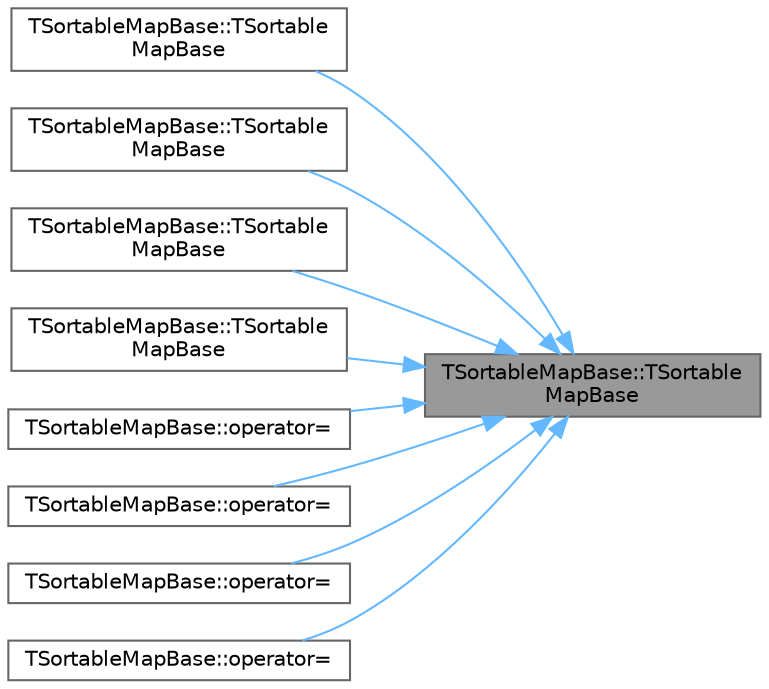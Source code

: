 digraph "TSortableMapBase::TSortableMapBase"
{
 // INTERACTIVE_SVG=YES
 // LATEX_PDF_SIZE
  bgcolor="transparent";
  edge [fontname=Helvetica,fontsize=10,labelfontname=Helvetica,labelfontsize=10];
  node [fontname=Helvetica,fontsize=10,shape=box,height=0.2,width=0.4];
  rankdir="RL";
  Node1 [id="Node000001",label="TSortableMapBase::TSortable\lMapBase",height=0.2,width=0.4,color="gray40", fillcolor="grey60", style="filled", fontcolor="black",tooltip=" "];
  Node1 -> Node2 [id="edge1_Node000001_Node000002",dir="back",color="steelblue1",style="solid",tooltip=" "];
  Node2 [id="Node000002",label="TSortableMapBase::TSortable\lMapBase",height=0.2,width=0.4,color="grey40", fillcolor="white", style="filled",URL="$de/df5/classTSortableMapBase.html#a2b7babafb541a8482066611dc5e57c04",tooltip=" "];
  Node1 -> Node3 [id="edge2_Node000001_Node000003",dir="back",color="steelblue1",style="solid",tooltip=" "];
  Node3 [id="Node000003",label="TSortableMapBase::TSortable\lMapBase",height=0.2,width=0.4,color="grey40", fillcolor="white", style="filled",URL="$de/df5/classTSortableMapBase.html#ae24f4e56ddc55066328ae27e646773ca",tooltip="Constructor for copying elements from a TMap with a different SetAllocator."];
  Node1 -> Node4 [id="edge3_Node000001_Node000004",dir="back",color="steelblue1",style="solid",tooltip=" "];
  Node4 [id="Node000004",label="TSortableMapBase::TSortable\lMapBase",height=0.2,width=0.4,color="grey40", fillcolor="white", style="filled",URL="$de/df5/classTSortableMapBase.html#a22dd87dc4362b8b65df78fbdf3414904",tooltip=" "];
  Node1 -> Node5 [id="edge4_Node000001_Node000005",dir="back",color="steelblue1",style="solid",tooltip=" "];
  Node5 [id="Node000005",label="TSortableMapBase::TSortable\lMapBase",height=0.2,width=0.4,color="grey40", fillcolor="white", style="filled",URL="$de/df5/classTSortableMapBase.html#a3a84e4767008e2b34b663e7c590a4076",tooltip="Constructor for moving elements from a TMap with a different SetAllocator."];
  Node1 -> Node6 [id="edge5_Node000001_Node000006",dir="back",color="steelblue1",style="solid",tooltip=" "];
  Node6 [id="Node000006",label="TSortableMapBase::operator=",height=0.2,width=0.4,color="grey40", fillcolor="white", style="filled",URL="$de/df5/classTSortableMapBase.html#a6113aab14f70deb322563b6e4fc1b8be",tooltip=" "];
  Node1 -> Node7 [id="edge6_Node000001_Node000007",dir="back",color="steelblue1",style="solid",tooltip=" "];
  Node7 [id="Node000007",label="TSortableMapBase::operator=",height=0.2,width=0.4,color="grey40", fillcolor="white", style="filled",URL="$de/df5/classTSortableMapBase.html#a943541d1d90090a13481aed710e16d99",tooltip="Assignment operator for copying elements from a TMap with a different SetAllocator."];
  Node1 -> Node8 [id="edge7_Node000001_Node000008",dir="back",color="steelblue1",style="solid",tooltip=" "];
  Node8 [id="Node000008",label="TSortableMapBase::operator=",height=0.2,width=0.4,color="grey40", fillcolor="white", style="filled",URL="$de/df5/classTSortableMapBase.html#a143489789b5f8dabf92e2df2b5d42c7a",tooltip=" "];
  Node1 -> Node9 [id="edge8_Node000001_Node000009",dir="back",color="steelblue1",style="solid",tooltip=" "];
  Node9 [id="Node000009",label="TSortableMapBase::operator=",height=0.2,width=0.4,color="grey40", fillcolor="white", style="filled",URL="$de/df5/classTSortableMapBase.html#a0ba1a8cd8e498680e59e45519bb4a08c",tooltip="Assignment operator for moving elements from a TMap with a different SetAllocator."];
}
